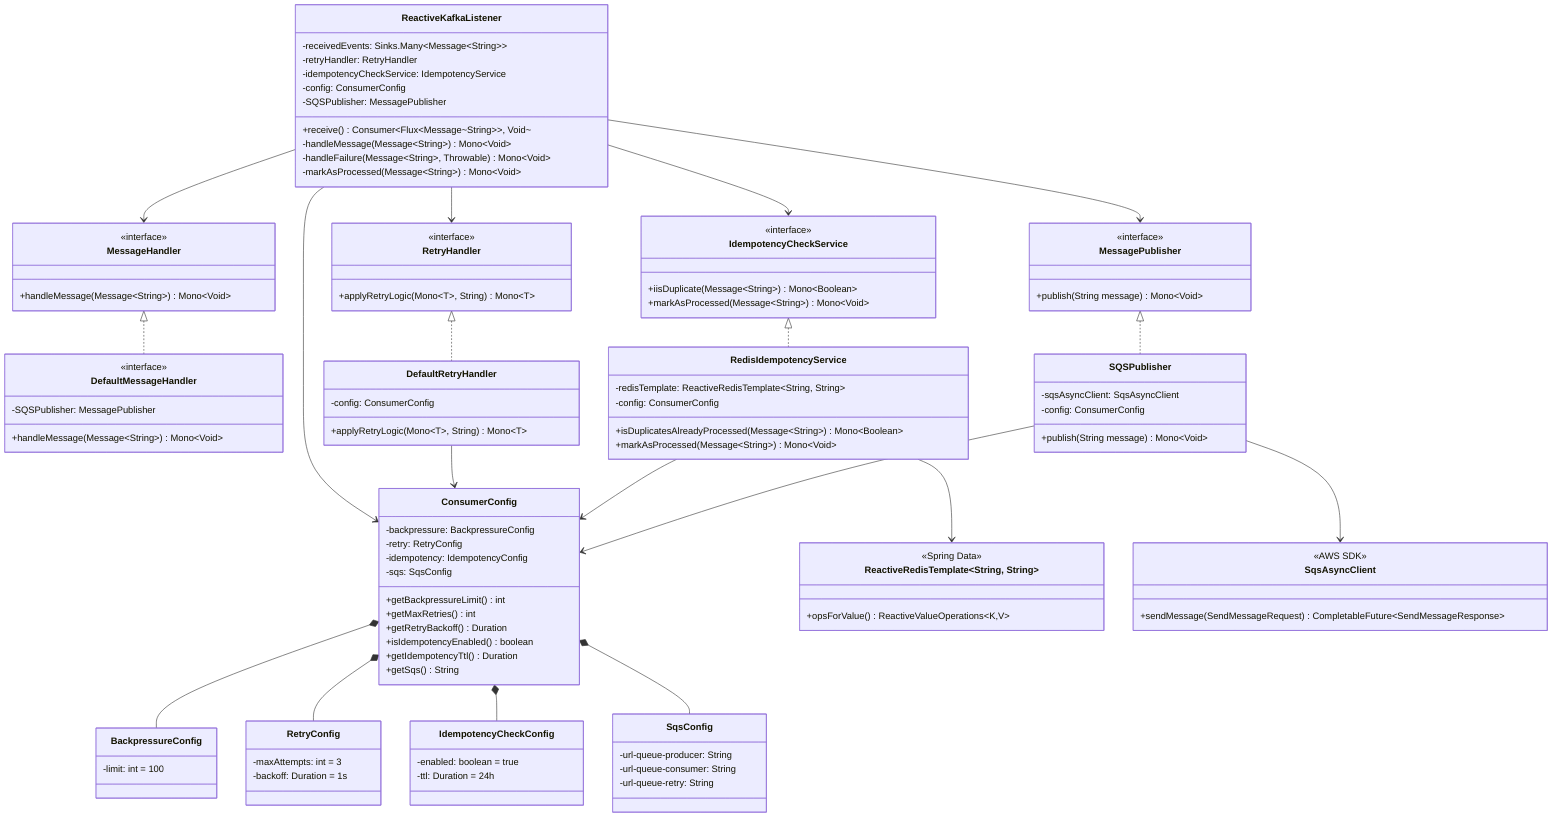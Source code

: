classDiagram
    %% Main Consumer Class
    class ReactiveKafkaListener {
        -receivedEvents: Sinks.Many~Message~String~~
        -retryHandler: RetryHandler
        -idempotencyCheckService: IdempotencyService
        -config: ConsumerConfig
        +receive() Consumer~Flux~Message~String~~, Void~
        -handleMessage(Message~String~) Mono~Void~
        -handleFailure(Message~String~, Throwable) Mono~Void~
        -SQSPublisher: MessagePublisher
        -markAsProcessed(Message~String~) Mono~Void~
    }

    %% Interfaces
    class MessageHandler {
        <<interface>>
       +handleMessage(Message~String~) Mono~Void~
    }    

    class RetryHandler {
        <<interface>>
        +applyRetryLogic(Mono~T~, String) Mono~T~
    }

    class IdempotencyCheckService {
        <<interface>>
        +iisDuplicate(Message~String~) Mono~Boolean~
        +markAsProcessed(Message~String~) Mono~Void~
    }

     class MessagePublisher {
        <<interface>>
        +publish(String message) Mono~Void~
    }

    

    %% Implementations
    class DefaultMessageHandler {
        <<interface>>
       +handleMessage(Message~String~) Mono~Void~
       -SQSPublisher: MessagePublisher
    }

    class DefaultRetryHandler {
        -config: ConsumerConfig
        +applyRetryLogic(Mono~T~, String) Mono~T~
    }

    class RedisIdempotencyService {
        -redisTemplate: ReactiveRedisTemplate~String, String~
        -config: ConsumerConfig
        +isDuplicatesAlreadyProcessed(Message~String~) Mono~Boolean~
        +markAsProcessed(Message~String~) Mono~Void~
    }
    class SQSPublisher {
        +publish(String message) Mono~Void~
        -sqsAsyncClient: SqsAsyncClient
        -config: ConsumerConfig
    }

    %% Configuration
    class ConsumerConfig {
        -backpressure: BackpressureConfig
        -retry: RetryConfig
        -idempotency: IdempotencyConfig
        -sqs: SqsConfig
        +getBackpressureLimit() int
        +getMaxRetries() int
        +getRetryBackoff() Duration
        +isIdempotencyEnabled() boolean
        +getIdempotencyTtl() Duration
        +getSqs() String
    }

    class BackpressureConfig {
        -limit: int = 100
    }

    class RetryConfig {
        -maxAttempts: int = 3
        -backoff: Duration = 1s
    }

    class IdempotencyCheckConfig {
        -enabled: boolean = true
        -ttl: Duration = 24h
    }

    class SqsConfig {
        -url-queue-producer: String
        -url-queue-consumer: String
        -url-queue-retry: String
    }

    %% Relationships
    ReactiveKafkaListener --> RetryHandler
    ReactiveKafkaListener --> IdempotencyCheckService
    ReactiveKafkaListener --> MessagePublisher
    ReactiveKafkaListener --> ConsumerConfig
    ReactiveKafkaListener --> MessageHandler

    RetryHandler <|.. DefaultRetryHandler
    IdempotencyCheckService <|.. RedisIdempotencyService
    MessagePublisher <|.. SQSPublisher
    MessageHandler <|.. DefaultMessageHandler

    ConsumerConfig *-- BackpressureConfig
    ConsumerConfig *-- RetryConfig
    ConsumerConfig *-- IdempotencyCheckConfig
    ConsumerConfig *-- SqsConfig

    DefaultRetryHandler --> ConsumerConfig
    RedisIdempotencyService --> ConsumerConfig
    RedisIdempotencyService --> ReactiveRedisTemplate~String, String~

    SQSPublisher --> ConsumerConfig
    SQSPublisher --> SqsAsyncClient

    %% External Dependencies
    class SqsAsyncClient {
        <<AWS SDK>>
        +sendMessage(SendMessageRequest) CompletableFuture~SendMessageResponse~
    }

    class ReactiveRedisTemplate~K,V~ {
        <<Spring Data>>
        +opsForValue() ReactiveValueOperations~K,V~
    }